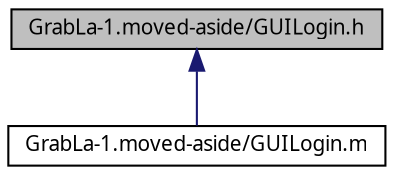 digraph G
{
  edge [fontname="FreeSans.ttf",fontsize="10",labelfontname="FreeSans.ttf",labelfontsize="10"];
  node [fontname="FreeSans.ttf",fontsize="10",shape=record];
  Node1 [label="GrabLa-1.moved-aside/GUILogin.h",height=0.2,width=0.4,color="black", fillcolor="grey75", style="filled" fontcolor="black"];
  Node1 -> Node2 [dir=back,color="midnightblue",fontsize="10",style="solid",fontname="FreeSans.ttf"];
  Node2 [label="GrabLa-1.moved-aside/GUILogin.m",height=0.2,width=0.4,color="black", fillcolor="white", style="filled",URL="$_grab_la-1_8moved-aside_2_g_u_i_login_8m.html"];
}
